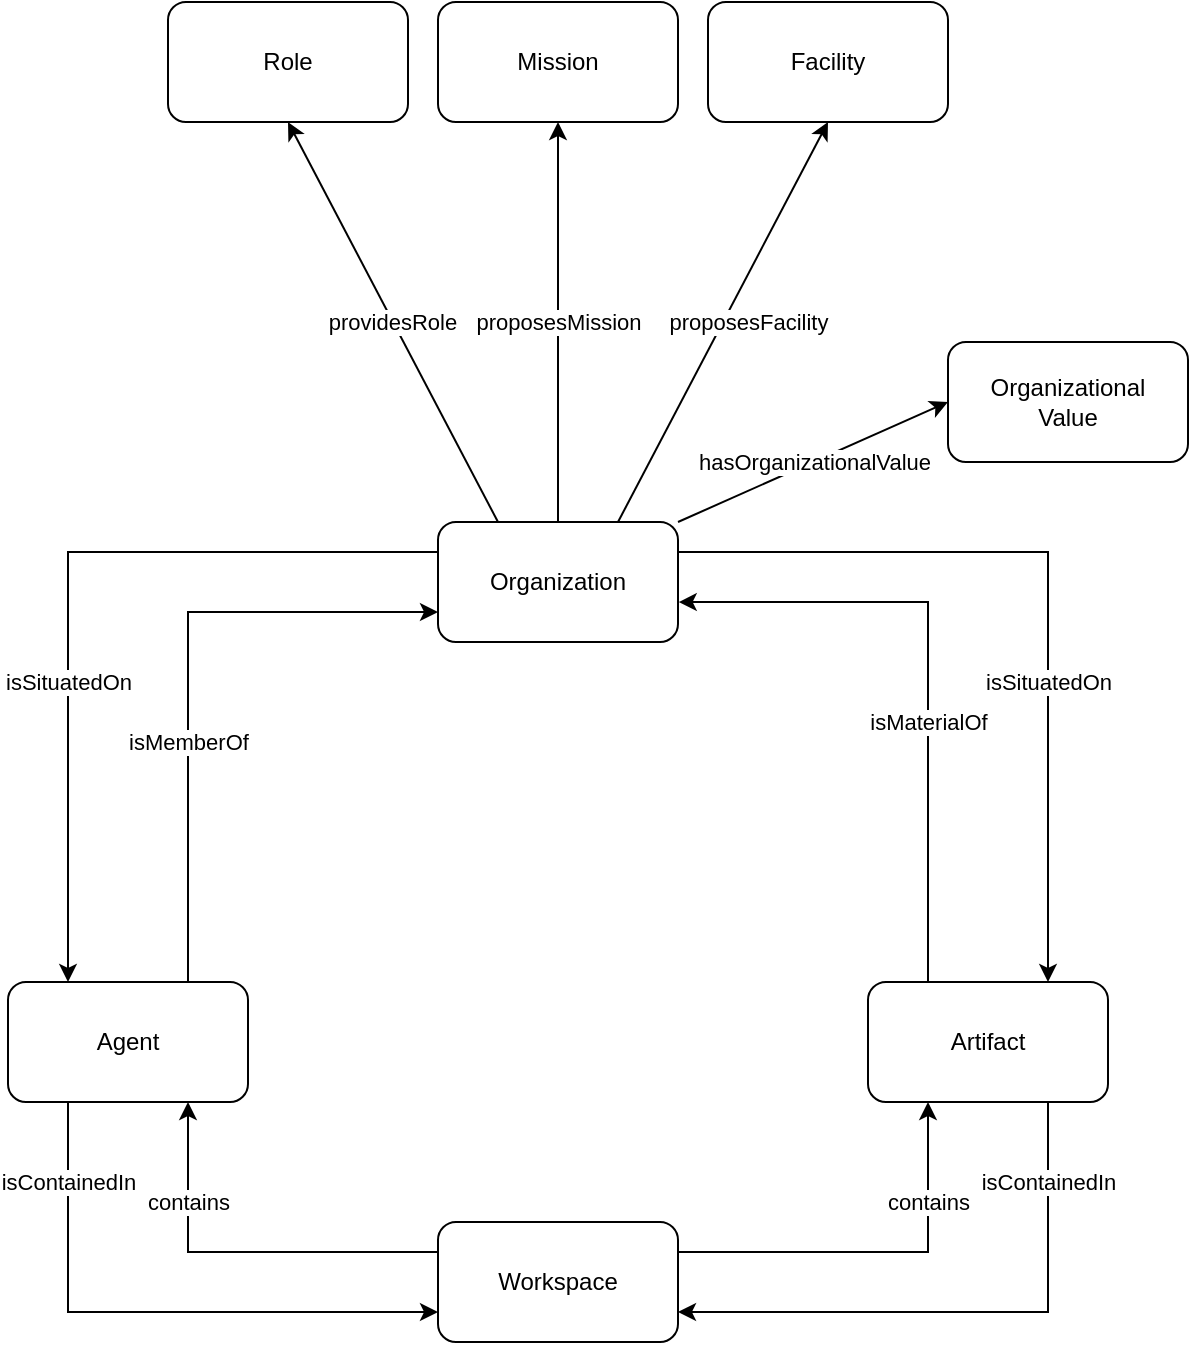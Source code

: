 <mxfile version="20.7.4" type="device"><diagram id="Hftg7XpmBdPemrGdbaYa" name="Creating an Organization"><mxGraphModel dx="1432" dy="760" grid="1" gridSize="10" guides="1" tooltips="1" connect="1" arrows="1" fold="1" page="1" pageScale="1" pageWidth="850" pageHeight="1100" math="0" shadow="0"><root><mxCell id="0"/><mxCell id="1" parent="0"/><mxCell id="vDsW0doGWwFkd0GuW18r-3" value="providesRole" style="rounded=0;orthogonalLoop=1;jettySize=auto;html=1;entryX=0.5;entryY=1;entryDx=0;entryDy=0;exitX=0.25;exitY=0;exitDx=0;exitDy=0;" parent="1" source="vDsW0doGWwFkd0GuW18r-8" target="vDsW0doGWwFkd0GuW18r-9" edge="1"><mxGeometry relative="1" as="geometry"><mxPoint x="540" y="410" as="sourcePoint"/><mxPoint x="120" y="310" as="targetPoint"/></mxGeometry></mxCell><mxCell id="vDsW0doGWwFkd0GuW18r-4" value="proposesMission" style="edgeStyle=none;rounded=0;orthogonalLoop=1;jettySize=auto;html=1;exitX=0.5;exitY=0;exitDx=0;exitDy=0;entryX=0.5;entryY=1;entryDx=0;entryDy=0;" parent="1" source="vDsW0doGWwFkd0GuW18r-8" target="vDsW0doGWwFkd0GuW18r-14" edge="1"><mxGeometry relative="1" as="geometry"><mxPoint x="630" y="310" as="targetPoint"/></mxGeometry></mxCell><mxCell id="vDsW0doGWwFkd0GuW18r-6" value="isSituatedOn" style="edgeStyle=orthogonalEdgeStyle;rounded=0;orthogonalLoop=1;jettySize=auto;html=1;entryX=0.25;entryY=0;entryDx=0;entryDy=0;exitX=0;exitY=0.25;exitDx=0;exitDy=0;" parent="1" source="vDsW0doGWwFkd0GuW18r-8" target="vDsW0doGWwFkd0GuW18r-18" edge="1"><mxGeometry x="0.25" relative="1" as="geometry"><mxPoint as="offset"/><mxPoint x="370" y="510" as="sourcePoint"/></mxGeometry></mxCell><mxCell id="vDsW0doGWwFkd0GuW18r-35" value="proposesFacility" style="edgeStyle=none;rounded=0;orthogonalLoop=1;jettySize=auto;html=1;exitX=0.75;exitY=0;exitDx=0;exitDy=0;entryX=0.5;entryY=1;entryDx=0;entryDy=0;startArrow=none;startFill=0;endArrow=classic;endFill=1;" parent="1" source="vDsW0doGWwFkd0GuW18r-8" target="vDsW0doGWwFkd0GuW18r-34" edge="1"><mxGeometry x="0.051" y="-11" relative="1" as="geometry"><mxPoint as="offset"/></mxGeometry></mxCell><mxCell id="rsHu1KBhwNb1T1KTiRwQ-3" value="hasOrganizationalValue" style="rounded=0;orthogonalLoop=1;jettySize=auto;html=1;exitX=1;exitY=0;exitDx=0;exitDy=0;entryX=0;entryY=0.5;entryDx=0;entryDy=0;" parent="1" source="vDsW0doGWwFkd0GuW18r-8" target="rsHu1KBhwNb1T1KTiRwQ-2" edge="1"><mxGeometry relative="1" as="geometry"/></mxCell><mxCell id="vDsW0doGWwFkd0GuW18r-8" value="Organization" style="rounded=1;whiteSpace=wrap;html=1;" parent="1" vertex="1"><mxGeometry x="375" y="480" width="120" height="60" as="geometry"/></mxCell><mxCell id="vDsW0doGWwFkd0GuW18r-9" value="Role" style="rounded=1;whiteSpace=wrap;html=1;" parent="1" vertex="1"><mxGeometry x="240" y="220" width="120" height="60" as="geometry"/></mxCell><mxCell id="vDsW0doGWwFkd0GuW18r-14" value="Mission" style="rounded=1;whiteSpace=wrap;html=1;" parent="1" vertex="1"><mxGeometry x="375" y="220" width="120" height="60" as="geometry"/></mxCell><mxCell id="PsdqnGd09O0YIoFwHvdC-3" value="isMemberOf" style="edgeStyle=orthogonalEdgeStyle;rounded=0;orthogonalLoop=1;jettySize=auto;html=1;exitX=0.75;exitY=0;exitDx=0;exitDy=0;entryX=0;entryY=0.75;entryDx=0;entryDy=0;" parent="1" source="vDsW0doGWwFkd0GuW18r-18" target="vDsW0doGWwFkd0GuW18r-8" edge="1"><mxGeometry x="-0.226" relative="1" as="geometry"><mxPoint as="offset"/></mxGeometry></mxCell><mxCell id="oA8g0WTa0_IgwxJO5aAl-2" value="isContainedIn" style="edgeStyle=orthogonalEdgeStyle;rounded=0;orthogonalLoop=1;jettySize=auto;html=1;exitX=0.25;exitY=1;exitDx=0;exitDy=0;entryX=0;entryY=0.75;entryDx=0;entryDy=0;" parent="1" source="vDsW0doGWwFkd0GuW18r-18" target="oA8g0WTa0_IgwxJO5aAl-1" edge="1"><mxGeometry x="-0.724" relative="1" as="geometry"><mxPoint as="offset"/></mxGeometry></mxCell><mxCell id="vDsW0doGWwFkd0GuW18r-18" value="Agent" style="rounded=1;whiteSpace=wrap;html=1;" parent="1" vertex="1"><mxGeometry x="160" y="710" width="120" height="60" as="geometry"/></mxCell><mxCell id="vDsW0doGWwFkd0GuW18r-20" value="isSituatedOn" style="edgeStyle=orthogonalEdgeStyle;rounded=0;orthogonalLoop=1;jettySize=auto;html=1;exitX=0.75;exitY=0;exitDx=0;exitDy=0;entryX=1;entryY=0.25;entryDx=0;entryDy=0;startArrow=classic;startFill=1;endArrow=none;endFill=0;" parent="1" source="vDsW0doGWwFkd0GuW18r-22" target="vDsW0doGWwFkd0GuW18r-8" edge="1"><mxGeometry x="-0.25" relative="1" as="geometry"><mxPoint as="offset"/></mxGeometry></mxCell><mxCell id="JFMTd-KOQ6tuwoShfQSO-2" value="isMaterialOf" style="edgeStyle=orthogonalEdgeStyle;rounded=0;orthogonalLoop=1;jettySize=auto;html=1;exitX=0.25;exitY=0;exitDx=0;exitDy=0;entryX=1.003;entryY=0.667;entryDx=0;entryDy=0;entryPerimeter=0;" parent="1" source="vDsW0doGWwFkd0GuW18r-22" target="vDsW0doGWwFkd0GuW18r-8" edge="1"><mxGeometry x="-0.174" relative="1" as="geometry"><mxPoint as="offset"/></mxGeometry></mxCell><mxCell id="oA8g0WTa0_IgwxJO5aAl-6" value="isContainedIn" style="edgeStyle=orthogonalEdgeStyle;rounded=0;orthogonalLoop=1;jettySize=auto;html=1;exitX=0.75;exitY=1;exitDx=0;exitDy=0;entryX=1;entryY=0.75;entryDx=0;entryDy=0;" parent="1" source="vDsW0doGWwFkd0GuW18r-22" target="oA8g0WTa0_IgwxJO5aAl-1" edge="1"><mxGeometry x="-0.724" relative="1" as="geometry"><mxPoint as="offset"/></mxGeometry></mxCell><mxCell id="vDsW0doGWwFkd0GuW18r-22" value="Artifact" style="rounded=1;whiteSpace=wrap;html=1;" parent="1" vertex="1"><mxGeometry x="590" y="710" width="120" height="60" as="geometry"/></mxCell><mxCell id="vDsW0doGWwFkd0GuW18r-34" value="Facility" style="rounded=1;whiteSpace=wrap;html=1;" parent="1" vertex="1"><mxGeometry x="510" y="220" width="120" height="60" as="geometry"/></mxCell><mxCell id="rsHu1KBhwNb1T1KTiRwQ-2" value="&lt;div&gt;Organizational&lt;/div&gt;&lt;div&gt;Value&lt;br&gt;&lt;/div&gt;" style="rounded=1;whiteSpace=wrap;html=1;" parent="1" vertex="1"><mxGeometry x="630" y="390" width="120" height="60" as="geometry"/></mxCell><mxCell id="oA8g0WTa0_IgwxJO5aAl-4" value="contains" style="edgeStyle=orthogonalEdgeStyle;rounded=0;orthogonalLoop=1;jettySize=auto;html=1;exitX=0;exitY=0.25;exitDx=0;exitDy=0;entryX=0.75;entryY=1;entryDx=0;entryDy=0;" parent="1" source="oA8g0WTa0_IgwxJO5aAl-1" target="vDsW0doGWwFkd0GuW18r-18" edge="1"><mxGeometry x="0.5" relative="1" as="geometry"><mxPoint as="offset"/></mxGeometry></mxCell><mxCell id="oA8g0WTa0_IgwxJO5aAl-5" value="contains" style="edgeStyle=orthogonalEdgeStyle;rounded=0;orthogonalLoop=1;jettySize=auto;html=1;exitX=1;exitY=0.25;exitDx=0;exitDy=0;entryX=0.25;entryY=1;entryDx=0;entryDy=0;" parent="1" source="oA8g0WTa0_IgwxJO5aAl-1" target="vDsW0doGWwFkd0GuW18r-22" edge="1"><mxGeometry x="0.5" relative="1" as="geometry"><mxPoint as="offset"/></mxGeometry></mxCell><mxCell id="oA8g0WTa0_IgwxJO5aAl-1" value="Workspace" style="rounded=1;whiteSpace=wrap;html=1;" parent="1" vertex="1"><mxGeometry x="375" y="830" width="120" height="60" as="geometry"/></mxCell></root></mxGraphModel></diagram></mxfile>